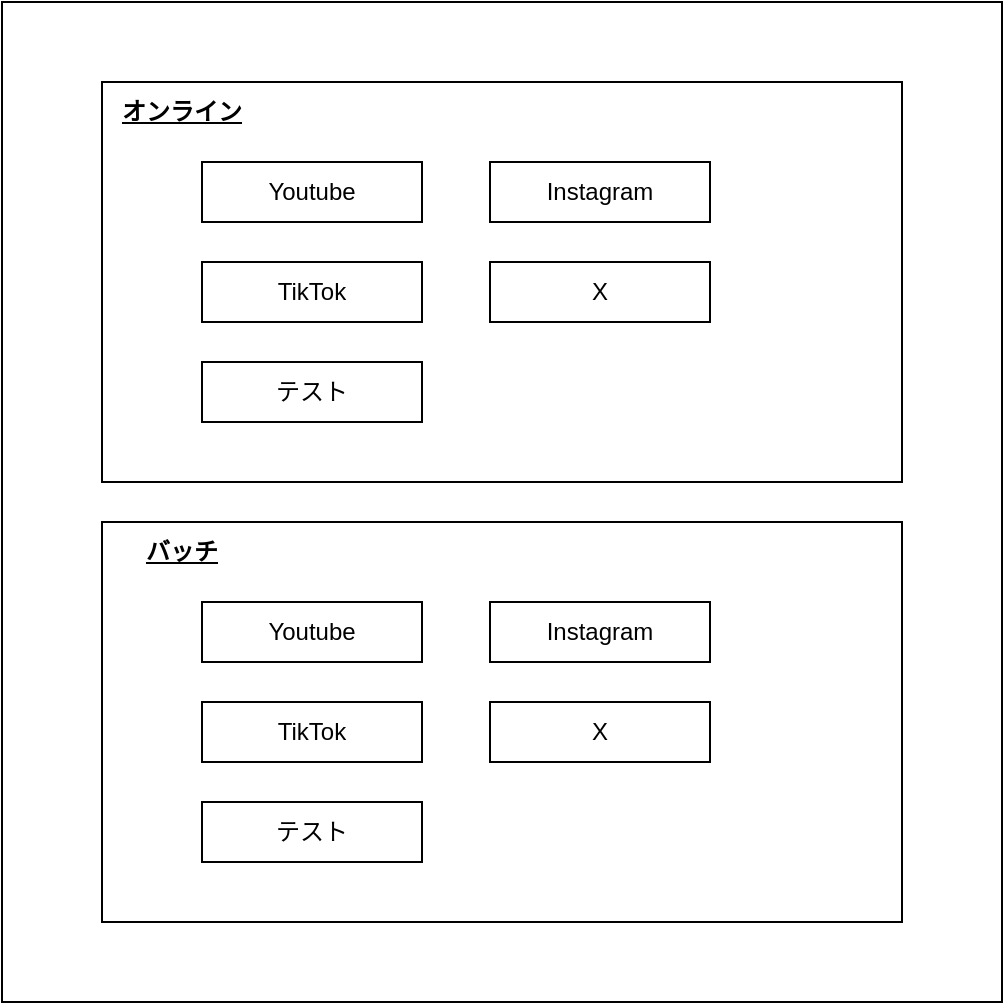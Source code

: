 <mxfile version="27.0.9">
  <diagram name="ページ1" id="Ou39F8mSwai-S5gDQPx5">
    <mxGraphModel dx="976" dy="722" grid="1" gridSize="10" guides="1" tooltips="1" connect="1" arrows="1" fold="1" page="1" pageScale="1" pageWidth="827" pageHeight="1169" math="0" shadow="0">
      <root>
        <mxCell id="0" />
        <mxCell id="1" parent="0" />
        <mxCell id="sZBBcLGEj0EJW_X4VHjf-1" value="" style="whiteSpace=wrap;html=1;aspect=fixed;" vertex="1" parent="1">
          <mxGeometry x="180" y="90" width="500" height="500" as="geometry" />
        </mxCell>
        <mxCell id="sZBBcLGEj0EJW_X4VHjf-9" value="" style="verticalLabelPosition=bottom;verticalAlign=top;html=1;shape=mxgraph.basic.rect;fillColor2=none;strokeWidth=1;size=20;indent=5;strokeColor=#000000;" vertex="1" parent="1">
          <mxGeometry x="230" y="130" width="400" height="200" as="geometry" />
        </mxCell>
        <mxCell id="sZBBcLGEj0EJW_X4VHjf-2" value="Youtube" style="rounded=0;whiteSpace=wrap;html=1;" vertex="1" parent="1">
          <mxGeometry x="280" y="170" width="110" height="30" as="geometry" />
        </mxCell>
        <mxCell id="sZBBcLGEj0EJW_X4VHjf-3" value="TikTok" style="rounded=0;whiteSpace=wrap;html=1;" vertex="1" parent="1">
          <mxGeometry x="280" y="220" width="110" height="30" as="geometry" />
        </mxCell>
        <mxCell id="sZBBcLGEj0EJW_X4VHjf-4" value="Instagram" style="rounded=0;whiteSpace=wrap;html=1;" vertex="1" parent="1">
          <mxGeometry x="424" y="170" width="110" height="30" as="geometry" />
        </mxCell>
        <mxCell id="sZBBcLGEj0EJW_X4VHjf-5" value="X" style="rounded=0;whiteSpace=wrap;html=1;" vertex="1" parent="1">
          <mxGeometry x="424" y="220" width="110" height="30" as="geometry" />
        </mxCell>
        <mxCell id="sZBBcLGEj0EJW_X4VHjf-6" value="テスト" style="rounded=0;whiteSpace=wrap;html=1;" vertex="1" parent="1">
          <mxGeometry x="280" y="270" width="110" height="30" as="geometry" />
        </mxCell>
        <mxCell id="sZBBcLGEj0EJW_X4VHjf-10" value="&lt;u&gt;&lt;b&gt;オンライン&lt;/b&gt;&lt;/u&gt;" style="text;html=1;align=center;verticalAlign=middle;whiteSpace=wrap;rounded=0;" vertex="1" parent="1">
          <mxGeometry x="230" y="130" width="80" height="30" as="geometry" />
        </mxCell>
        <mxCell id="sZBBcLGEj0EJW_X4VHjf-12" value="" style="verticalLabelPosition=bottom;verticalAlign=top;html=1;shape=mxgraph.basic.rect;fillColor2=none;strokeWidth=1;size=20;indent=5;strokeColor=#000000;" vertex="1" parent="1">
          <mxGeometry x="230" y="350" width="400" height="200" as="geometry" />
        </mxCell>
        <mxCell id="sZBBcLGEj0EJW_X4VHjf-13" value="Youtube" style="rounded=0;whiteSpace=wrap;html=1;" vertex="1" parent="1">
          <mxGeometry x="280" y="390" width="110" height="30" as="geometry" />
        </mxCell>
        <mxCell id="sZBBcLGEj0EJW_X4VHjf-14" value="TikTok" style="rounded=0;whiteSpace=wrap;html=1;" vertex="1" parent="1">
          <mxGeometry x="280" y="440" width="110" height="30" as="geometry" />
        </mxCell>
        <mxCell id="sZBBcLGEj0EJW_X4VHjf-15" value="Instagram" style="rounded=0;whiteSpace=wrap;html=1;" vertex="1" parent="1">
          <mxGeometry x="424" y="390" width="110" height="30" as="geometry" />
        </mxCell>
        <mxCell id="sZBBcLGEj0EJW_X4VHjf-16" value="X" style="rounded=0;whiteSpace=wrap;html=1;" vertex="1" parent="1">
          <mxGeometry x="424" y="440" width="110" height="30" as="geometry" />
        </mxCell>
        <mxCell id="sZBBcLGEj0EJW_X4VHjf-17" value="テスト" style="rounded=0;whiteSpace=wrap;html=1;" vertex="1" parent="1">
          <mxGeometry x="280" y="490" width="110" height="30" as="geometry" />
        </mxCell>
        <mxCell id="sZBBcLGEj0EJW_X4VHjf-18" value="&lt;u&gt;&lt;b&gt;バッチ&lt;/b&gt;&lt;/u&gt;" style="text;html=1;align=center;verticalAlign=middle;whiteSpace=wrap;rounded=0;" vertex="1" parent="1">
          <mxGeometry x="230" y="350" width="80" height="30" as="geometry" />
        </mxCell>
      </root>
    </mxGraphModel>
  </diagram>
</mxfile>
